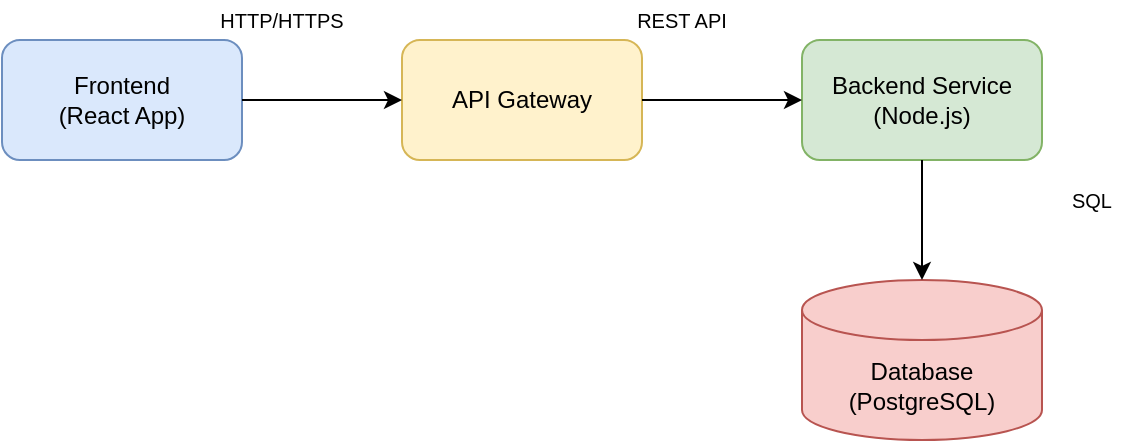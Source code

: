 <mxGraphModel dx="1422" dy="794" grid="1" gridSize="10" guides="1" tooltips="1" connect="1" arrows="1" fold="1" page="1" pageScale="1" pageWidth="827" pageHeight="1169" math="0" shadow="0">
  <root>
    <mxCell id="0" />
    <mxCell id="1" parent="0" />
    <mxCell id="2" value="Frontend&#xa;(React App)" style="rounded=1;whiteSpace=wrap;html=1;fillColor=#dae8fc;strokeColor=#6c8ebf;" vertex="1" parent="1">
      <mxGeometry x="100" y="100" width="120" height="60" as="geometry" />
    </mxCell>
    <mxCell id="3" value="API Gateway" style="rounded=1;whiteSpace=wrap;html=1;fillColor=#fff2cc;strokeColor=#d6b656;" vertex="1" parent="1">
      <mxGeometry x="300" y="100" width="120" height="60" as="geometry" />
    </mxCell>
    <mxCell id="4" value="Backend Service&#xa;(Node.js)" style="rounded=1;whiteSpace=wrap;html=1;fillColor=#d5e8d4;strokeColor=#82b366;" vertex="1" parent="1">
      <mxGeometry x="500" y="100" width="120" height="60" as="geometry" />
    </mxCell>
    <mxCell id="5" value="Database&#xa;(PostgreSQL)" style="shape=cylinder3;whiteSpace=wrap;html=1;boundedLbl=1;backgroundOutline=1;size=15;fillColor=#f8cecc;strokeColor=#b85450;" vertex="1" parent="1">
      <mxGeometry x="500" y="220" width="120" height="80" as="geometry" />
    </mxCell>
    <mxCell id="6" value="" style="endArrow=classic;html=1;rounded=0;" edge="1" parent="1" source="2" target="3">
      <mxGeometry width="50" height="50" relative="1" as="geometry">
        <mxPoint x="240" y="200" as="sourcePoint" />
        <mxPoint x="290" y="150" as="targetPoint" />
      </mxGeometry>
    </mxCell>
    <mxCell id="7" value="" style="endArrow=classic;html=1;rounded=0;" edge="1" parent="1" source="3" target="4">
      <mxGeometry width="50" height="50" relative="1" as="geometry">
        <mxPoint x="440" y="200" as="sourcePoint" />
        <mxPoint x="490" y="150" as="targetPoint" />
      </mxGeometry>
    </mxCell>
    <mxCell id="8" value="" style="endArrow=classic;html=1;rounded=0;" edge="1" parent="1" source="4" target="5">
      <mxGeometry width="50" height="50" relative="1" as="geometry">
        <mxPoint x="580" y="180" as="sourcePoint" />
        <mxPoint x="580" y="210" as="targetPoint" />
      </mxGeometry>
    </mxCell>
    <mxCell id="9" value="HTTP/HTTPS" style="text;html=1;strokeColor=none;fillColor=none;align=center;verticalAlign=middle;whiteSpace=wrap;rounded=0;fontSize=10;" vertex="1" parent="1">
      <mxGeometry x="200" y="80" width="80" height="20" as="geometry" />
    </mxCell>
    <mxCell id="10" value="REST API" style="text;html=1;strokeColor=none;fillColor=none;align=center;verticalAlign=middle;whiteSpace=wrap;rounded=0;fontSize=10;" vertex="1" parent="1">
      <mxGeometry x="400" y="80" width="80" height="20" as="geometry" />
    </mxCell>
    <mxCell id="11" value="SQL" style="text;html=1;strokeColor=none;fillColor=none;align=center;verticalAlign=middle;whiteSpace=wrap;rounded=0;fontSize=10;" vertex="1" parent="1">
      <mxGeometry x="630" y="170" width="30" height="20" as="geometry" />
    </mxCell>
  </root>
</mxGraphModel>